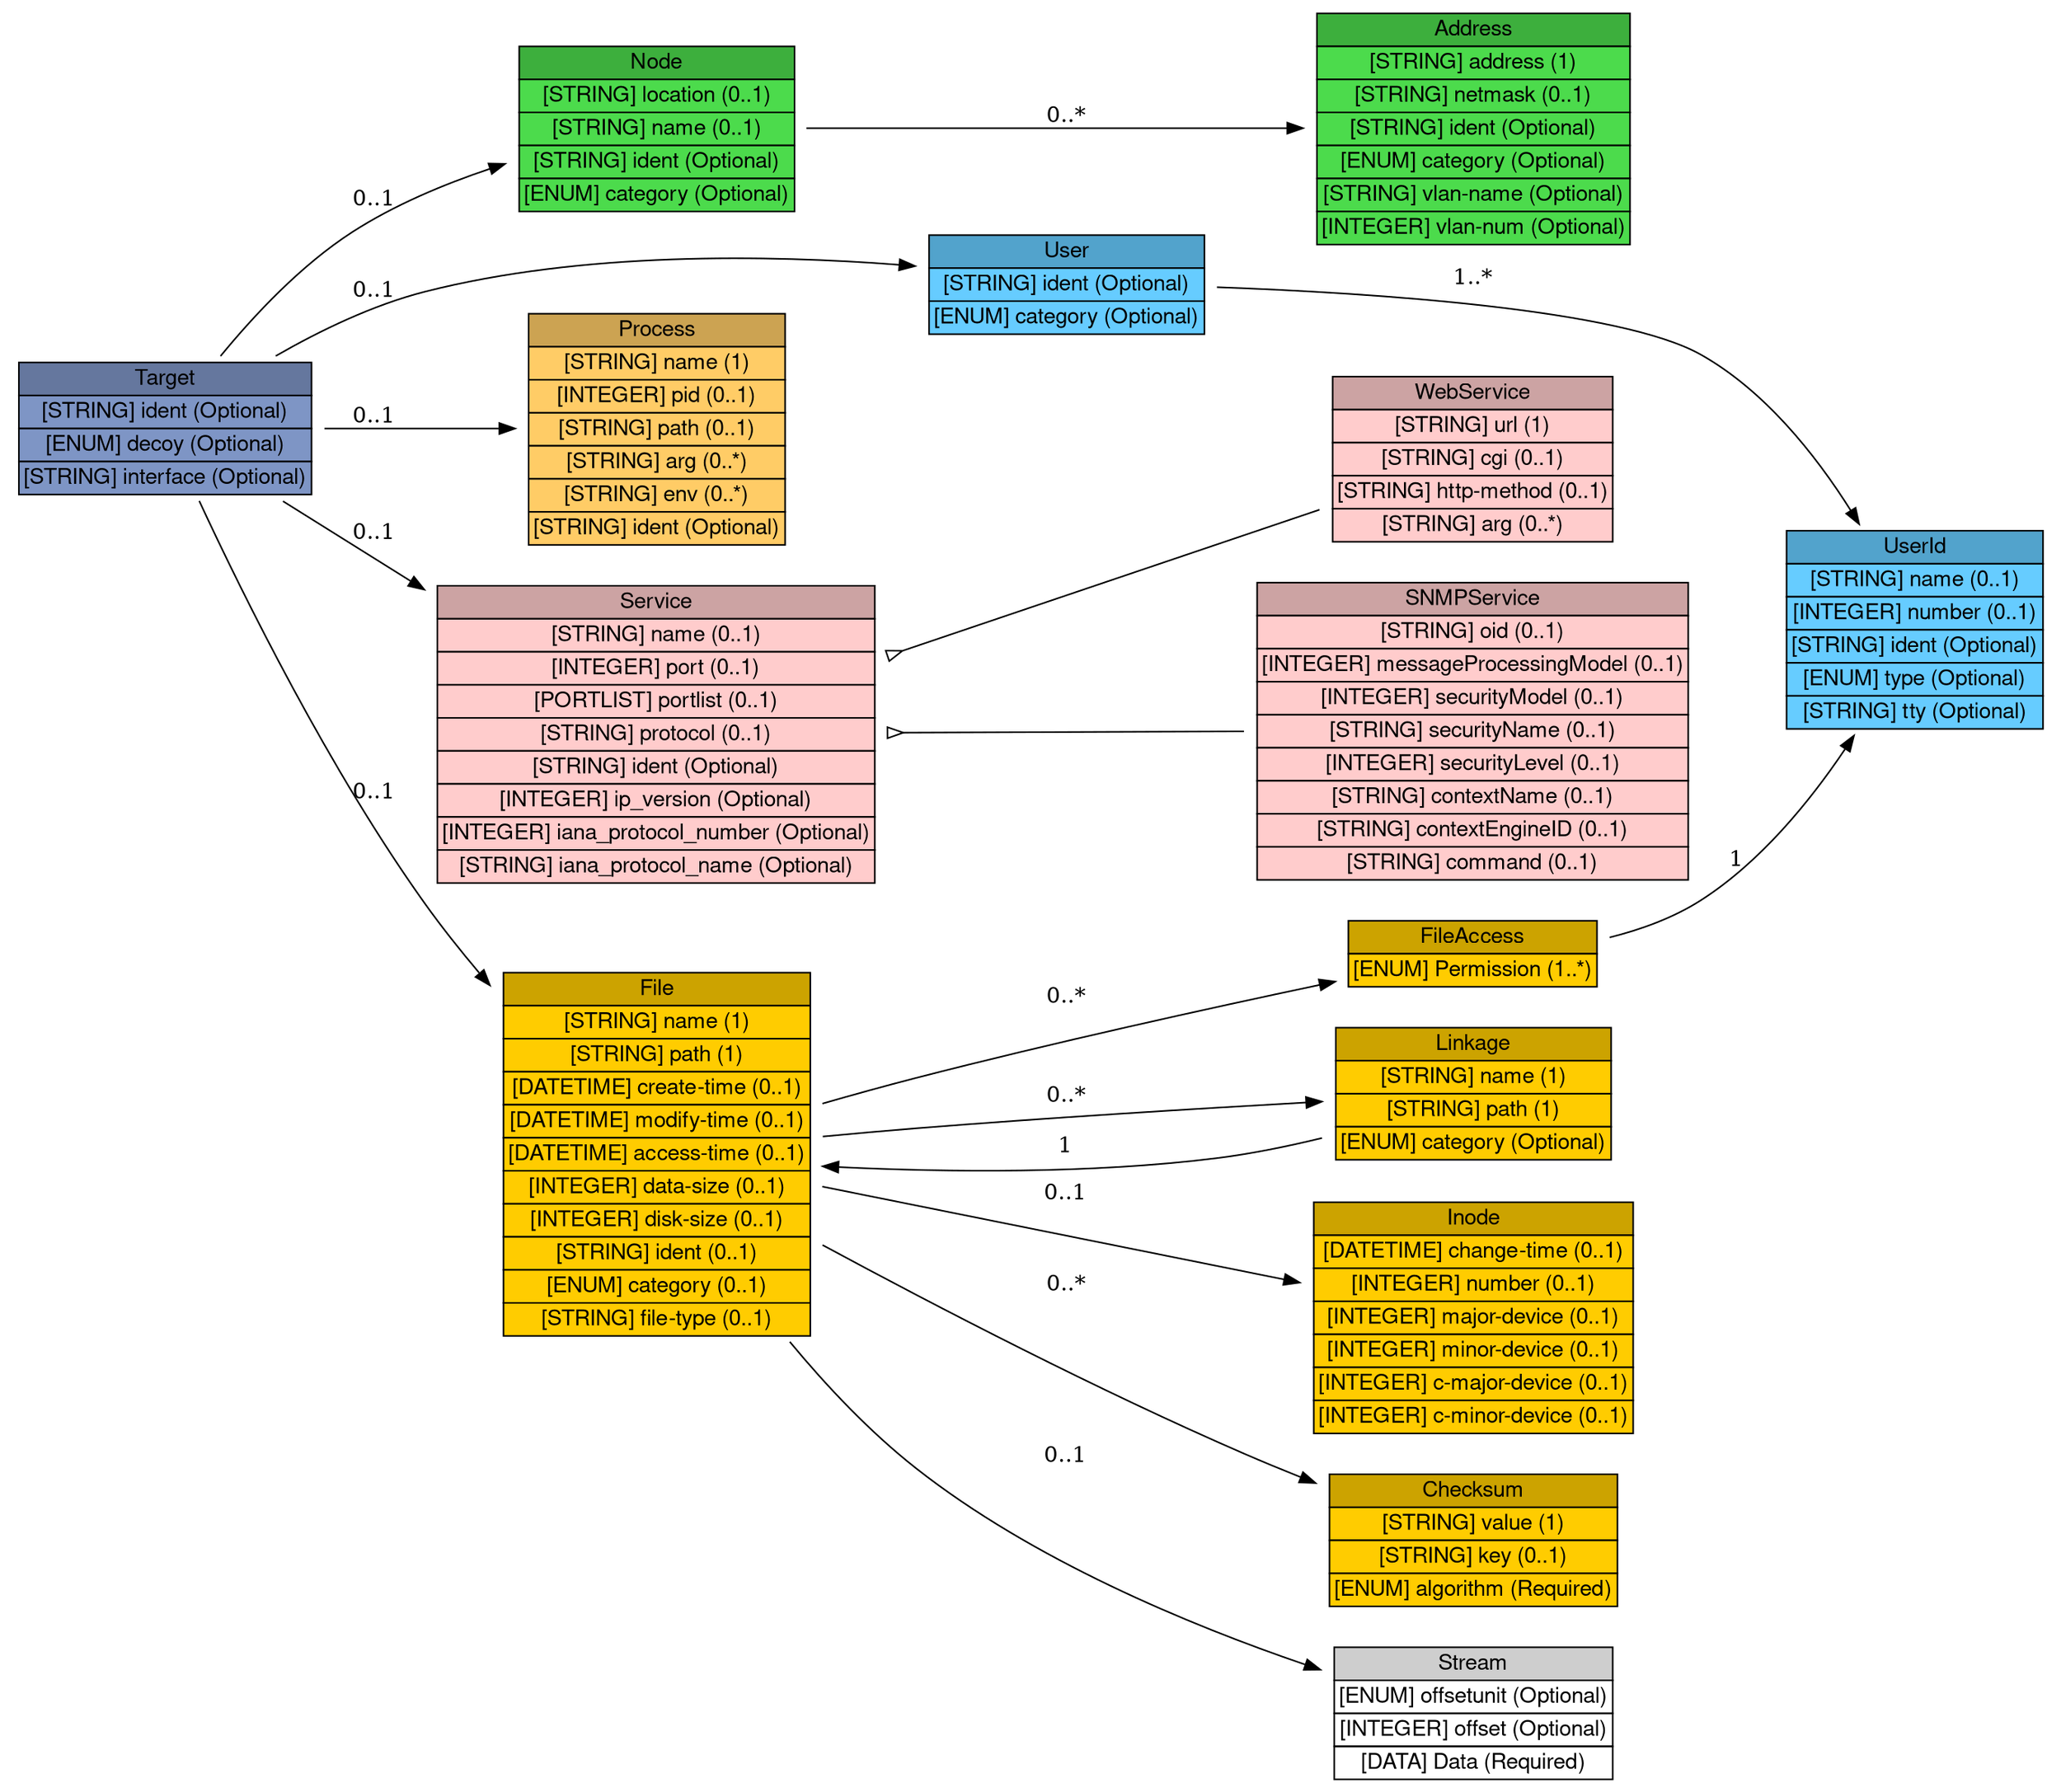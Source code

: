 digraph Target {
	graph [bb="0,0,1290,1131.5",
		rankdir=LR
	];
	node [label="\N"];
	Target	 [height=1.2778,
		label=<<table BORDER="0" CELLBORDER="1" CELLSPACING="0"> <tr> <td BGCOLOR="#65779e" HREF="/idmef_parser/IDMEFv2/Target.html" TITLE="The Target class contains information about the possible target(s) of the event(s) that generated an alert. An event may have more than one target (e.g., in the case of a port sweep). "><FONT FACE="Nimbus Sans L">Target</FONT></td> </tr>" %<tr><td BGCOLOR="#7e95c5"  HREF="/idmef_parser/IDMEFv2/Target.html" TITLE="A unique identifier for this target, see Section 3.2.9."><FONT FACE="Nimbus Sans L">[STRING] ident (Optional)</FONT></td></tr>%<tr><td BGCOLOR="#7e95c5"  HREF="/idmef_parser/IDMEFv2/Target.html" TITLE="An indication of whether the target is, as far as the analyzer can determine, a decoy.  The permitted values for this attribute are shown below.  The default value is &quot;unknown&quot;.  (See also Section 10.)"><FONT FACE="Nimbus Sans L">[ENUM] decoy (Optional)</FONT></td></tr>%<tr><td BGCOLOR="#7e95c5"  HREF="/idmef_parser/IDMEFv2/Target.html" TITLE="May be used by a network-based analyzer with multiple interfaces to indicate which interface this target was seen on."><FONT FACE="Nimbus Sans L">[STRING] interface (Optional)</FONT></td></tr>%</table>>,
		pos="100,863",
		shape=plaintext,
		width=2.7778];
	"Node"	 [height=1.5694,
		label=<<table BORDER="0" CELLBORDER="1" CELLSPACING="0"> <tr> <td BGCOLOR="#3daf3d" HREF="/idmef_parser/IDMEFv2/Node.html" TITLE="The Node class is used to identify hosts and other network devices (routers, switches, etc.). "><FONT FACE="Nimbus Sans L">Node</FONT></td> </tr>" %<tr><td BGCOLOR="#4cdb4c"  HREF="/idmef_parser/IDMEFv2/Node.html" TITLE="The location of the equipment."><FONT FACE="Nimbus Sans L">[STRING] location (0..1)</FONT></td></tr>%<tr><td BGCOLOR="#4cdb4c"  HREF="/idmef_parser/IDMEFv2/Node.html" TITLE="The name of the equipment.  This information MUST be provided if no Address information is given."><FONT FACE="Nimbus Sans L">[STRING] name (0..1)</FONT></td></tr>%<tr><td BGCOLOR="#4cdb4c"  HREF="/idmef_parser/IDMEFv2/Node.html" TITLE="A unique identifier for the node; see Section 3.2.9."><FONT FACE="Nimbus Sans L">[STRING] ident (Optional)</FONT></td></tr>%<tr><td BGCOLOR="#4cdb4c"  HREF="/idmef_parser/IDMEFv2/Node.html" TITLE="The &quot;domain&quot; from which the name information was obtained, if relevant.  The permitted values for this attribute are shown in the table below.  The default value is &quot;unknown&quot;. (See also Section 10 for extensions to the table.)"><FONT FACE="Nimbus Sans L">[ENUM] category (Optional)</FONT></td></tr>%</table>>,
		pos="405.5,1054",
		shape=plaintext,
		width=2.6389];
	Target -> "Node"	 [label="0..1",
		lp="229.5,1005.5",
		pos="e,310.36,1030.2 134.48,909.28 156.01,935.44 185.72,967.02 218,988 243.09,1004.3 272.69,1017.1 300.87,1027"];
	User	 [height=0.98611,
		label=<<table BORDER="0" CELLBORDER="1" CELLSPACING="0"> <tr> <td BGCOLOR="#52a3cc" HREF="/idmef_parser/IDMEFv2/User.html" TITLE="The User class is used to describe users. It is primarily used as a &quot;container&quot; class for the UserId aggregate class, as shown in Figure 16. "><FONT FACE="Nimbus Sans L">User</FONT></td> </tr>" %<tr><td BGCOLOR="#66CCFF"  HREF="/idmef_parser/IDMEFv2/User.html" TITLE="A unique identifier for the user; see Section 3.2.9."><FONT FACE="Nimbus Sans L">[STRING] ident (Optional)</FONT></td></tr>%<tr><td BGCOLOR="#66CCFF"  HREF="/idmef_parser/IDMEFv2/User.html" TITLE="The type of user represented.  The permitted values for this attribute are shown below.  The default value is &quot;unknown&quot;. (See also Section 10.)"><FONT FACE="Nimbus Sans L">[ENUM] category (Optional)</FONT></td></tr>%</table>>,
		pos="665,955",
		shape=plaintext,
		width=2.6389];
	Target -> User	 [label="0..1",
		lp="229.5,950.5",
		pos="e,569.74,966.65 166.95,909.12 194.24,925.32 226.89,941.58 259,950 358.49,976.09 476.47,974.07 559.53,967.5"];
	Process	 [height=2.1528,
		label=<<table BORDER="0" CELLBORDER="1" CELLSPACING="0"> <tr> <td BGCOLOR="#cca352" HREF="/idmef_parser/IDMEFv2/Process.html" TITLE="The Process class is used to describe processes being executed on sources, targets, and analyzers. "><FONT FACE="Nimbus Sans L">Process</FONT></td> </tr>" %<tr><td BGCOLOR="#FFCC66"  HREF="/idmef_parser/IDMEFv2/Process.html" TITLE="The name of the program being executed. This is a short name; path and argument information are provided elsewhere."><FONT FACE="Nimbus Sans L">[STRING] name (1)</FONT></td></tr>%<tr><td BGCOLOR="#FFCC66"  HREF="/idmef_parser/IDMEFv2/Process.html" TITLE="The process identifier of the process."><FONT FACE="Nimbus Sans L">[INTEGER] pid (0..1)</FONT></td></tr>%<tr><td BGCOLOR="#FFCC66"  HREF="/idmef_parser/IDMEFv2/Process.html" TITLE="The full path of the program being executed."><FONT FACE="Nimbus Sans L">[STRING] path (0..1)</FONT></td></tr>%<tr><td BGCOLOR="#FFCC66"  HREF="/idmef_parser/IDMEFv2/Process.html" TITLE="A command-line argument to the program. Multiple arguments may be specified (they are assumed to have occurred in the same order they are provided) with multiple uses of arg."><FONT FACE="Nimbus Sans L">[STRING] arg (0..*)</FONT></td></tr>%<tr><td BGCOLOR="#FFCC66"  HREF="/idmef_parser/IDMEFv2/Process.html" TITLE="An environment string associated with the process; generally of the format &quot;VARIABLE=value&quot;.  Multiple environment strings may be specified with multiple uses of env."><FONT FACE="Nimbus Sans L">[STRING] env (0..*)</FONT></td></tr>%<tr><td BGCOLOR="#FFCC66"  HREF="/idmef_parser/IDMEFv2/Process.html" TITLE="A unique identifier for the process; see Section 3.2.9."><FONT FACE="Nimbus Sans L">[STRING] ident (Optional)</FONT></td></tr>%</table>>,
		pos="405.5,863",
		shape=plaintext,
		width=2.4722];
	Target -> Process	 [label="0..1",
		lp="229.5,870.5",
		pos="e,316.32,863 200.03,863 234.02,863 271.97,863 305.92,863"];
	Service	 [height=2.7361,
		label=<<table BORDER="0" CELLBORDER="1" CELLSPACING="0"> <tr> <td BGCOLOR="#cca3a3" HREF="/idmef_parser/IDMEFv2/Service.html" TITLE="The Service class describes network services on sources and targets. It can identify services by name, port, and protocol. When Service occurs as an aggregate class of Source, it is understood that the service is one from which activity of interest is originating; and that the service is &quot;attached&quot; to the Node, Process, and User information also contained in Source. Likewise, when Service occurs as an aggregate class of Target, it is understood that the service is one to which activity of interest is being directed; and that the service is &quot;attached&quot; to the Node, Process, and User information also contained in Target. If Service occurs in both Source and Target, then information in both locations should be the same. If information is the same in both locations and implementers wish to carry it in only one location, they should specify it as an aggregate of the Target class. "><FONT FACE="Nimbus Sans L">Service</FONT></td> </tr>" %<tr><td BGCOLOR="#FFCCCC"  HREF="/idmef_parser/IDMEFv2/Service.html" TITLE="The name of the service.  Whenever possible, the name from the IANA list of well-known ports SHOULD be used."><FONT FACE="Nimbus Sans L">[STRING] name (0..1)</FONT></td></tr>%<tr><td BGCOLOR="#FFCCCC"  HREF="/idmef_parser/IDMEFv2/Service.html" TITLE="The port number being used."><FONT FACE="Nimbus Sans L">[INTEGER] port (0..1)</FONT></td></tr>%<tr><td BGCOLOR="#FFCCCC"  HREF="/idmef_parser/IDMEFv2/Service.html" TITLE="A list of port numbers being used; see Section 3.2.8 for formatting rules.  If a portlist is given, the iana_protocol_number and iana_protocol_name MUST apply to all the elements of the list."><FONT FACE="Nimbus Sans L">[PORTLIST] portlist (0..1)</FONT></td></tr>%<tr><td BGCOLOR="#FFCCCC"  HREF="/idmef_parser/IDMEFv2/Service.html" TITLE="Additional information about the protocol being used.  The intent of the protocol field is to carry additional information related to the protocol being used when the &lt;Service&gt; attributes iana_protocol_number or/and iana_protocol_name are filed."><FONT FACE="Nimbus Sans L">[STRING] protocol (0..1)</FONT></td></tr>%<tr><td BGCOLOR="#FFCCCC"  HREF="/idmef_parser/IDMEFv2/Service.html" TITLE="A unique identifier for the service; see Section 3.2.9."><FONT FACE="Nimbus Sans L">[STRING] ident (Optional)</FONT></td></tr>%<tr><td BGCOLOR="#FFCCCC"  HREF="/idmef_parser/IDMEFv2/Service.html" TITLE="The IP version number."><FONT FACE="Nimbus Sans L">[INTEGER] ip_version (Optional)</FONT></td></tr>%<tr><td BGCOLOR="#FFCCCC"  HREF="/idmef_parser/IDMEFv2/Service.html" TITLE="The IANA protocol number."><FONT FACE="Nimbus Sans L">[INTEGER] iana_protocol_number (Optional)</FONT></td></tr>%<tr><td BGCOLOR="#FFCCCC"  HREF="/idmef_parser/IDMEFv2/Service.html" TITLE="The IANA protocol name."><FONT FACE="Nimbus Sans L">[STRING] iana_protocol_name (Optional)</FONT></td></tr>%</table>>,
		pos="405.5,669",
		shape=plaintext,
		width=4.0694];
	Target -> Service	 [label="0..1",
		lp="229.5,790.5",
		pos="e,258.87,762.11 172.79,816.78 196.2,801.91 223.1,784.83 250.11,767.68"];
	File	 [height=3.3194,
		label=<<table BORDER="0" CELLBORDER="1" CELLSPACING="0"> <tr> <td BGCOLOR="#cca300" HREF="/idmef_parser/IDMEFv2/File.html" TITLE="The File class provides specific information about a file or other file-like object that has been created, deleted, or modified on the target. The description can provide either the file settings prior to the event or the file settings at the time of the event, as specified using the &quot;category&quot; attribute. "><FONT FACE="Nimbus Sans L">File</FONT></td> </tr>" %<tr><td BGCOLOR="#FFCC00"  HREF="/idmef_parser/IDMEFv2/File.html" TITLE="The name of the file to which the alert applies, not including the path to the file."><FONT FACE="Nimbus Sans L">[STRING] name (1)</FONT></td></tr>%<tr><td BGCOLOR="#FFCC00"  HREF="/idmef_parser/IDMEFv2/File.html" TITLE="The full path to the file, including the name.  The path name should be represented in as &quot;universal&quot; a manner as possible, to facilitate processing of the alert."><FONT FACE="Nimbus Sans L">[STRING] path (1)</FONT></td></tr>%<tr><td BGCOLOR="#FFCC00"  HREF="/idmef_parser/IDMEFv2/File.html" TITLE="Time the file was created.  Note that this is *not* the Unix &quot;st_ctime&quot; file attribute (which is not file creation time).  The Unix &quot;st_ctime&quot; attribute is contained in the &quot;Inode&quot; class."><FONT FACE="Nimbus Sans L">[DATETIME] create-time (0..1)</FONT></td></tr>%<tr><td BGCOLOR="#FFCC00"  HREF="/idmef_parser/IDMEFv2/File.html" TITLE="Time the file was last modified."><FONT FACE="Nimbus Sans L">[DATETIME] modify-time (0..1)</FONT></td></tr>%<tr><td BGCOLOR="#FFCC00"  HREF="/idmef_parser/IDMEFv2/File.html" TITLE="Time the file was last accessed."><FONT FACE="Nimbus Sans L">[DATETIME] access-time (0..1)</FONT></td></tr>%<tr><td BGCOLOR="#FFCC00"  HREF="/idmef_parser/IDMEFv2/File.html" TITLE="The size of the data, in bytes.  Typically what is meant when referring to file size.  On Unix UFS file systems, this value corresponds to stat.st_size.  On Windows NTFS, this value corresponds to Valid Data Length (VDL)."><FONT FACE="Nimbus Sans L">[INTEGER] data-size (0..1)</FONT></td></tr>%<tr><td BGCOLOR="#FFCC00"  HREF="/idmef_parser/IDMEFv2/File.html" TITLE="The physical space on disk consumed by the file, in bytes.  On Unix UFS file systems, this value corresponds to 512 * stat.st_blocks.  On Windows NTFS, this value corresponds to End of File (EOF)."><FONT FACE="Nimbus Sans L">[INTEGER] disk-size (0..1)</FONT></td></tr>%<tr><td BGCOLOR="#FFCC00"  HREF="/idmef_parser/IDMEFv2/File.html" TITLE="A unique identifier for this file; see Section 3.2.9."><FONT FACE="Nimbus Sans L">[STRING] ident (0..1)</FONT></td></tr>%<tr><td BGCOLOR="#FFCC00"  HREF="/idmef_parser/IDMEFv2/File.html" TITLE="The type of file system the file resides on.  This attribute governs how path names and other attributes are interpreted."><FONT FACE="Nimbus Sans L">[ENUM] category (0..1)</FONT></td></tr>%<tr><td BGCOLOR="#FFCC00"  HREF="/idmef_parser/IDMEFv2/File.html" TITLE="The type of file, as a mime-type."><FONT FACE="Nimbus Sans L">[STRING] file-type (0..1)</FONT></td></tr>%</table>>,
		pos="405.5,402",
		shape=plaintext,
		width=2.9028];
	Target -> File	 [label="0..1",
		lp="229.5,631.5",
		pos="e,300.68,508.29 119.72,816.87 146.86,755.74 199.21,645.72 259,561 269.69,545.85 281.71,530.63 294.14,515.93"];
	Address	 [height=2.1528,
		label=<<table BORDER="0" CELLBORDER="1" CELLSPACING="0"> <tr> <td BGCOLOR="#3daf3d" HREF="/idmef_parser/IDMEFv2/Address.html" TITLE="The Address class is used to represent network, hardware, and application addresses. "><FONT FACE="Nimbus Sans L">Address</FONT></td> </tr>" %<tr><td BGCOLOR="#4cdb4c"  HREF="/idmef_parser/IDMEFv2/Address.html" TITLE="The address information.  The format of this data is governed by the category attribute."><FONT FACE="Nimbus Sans L">[STRING] address (1)</FONT></td></tr>%<tr><td BGCOLOR="#4cdb4c"  HREF="/idmef_parser/IDMEFv2/Address.html" TITLE="The network mask for the address, if appropriate."><FONT FACE="Nimbus Sans L">[STRING] netmask (0..1)</FONT></td></tr>%<tr><td BGCOLOR="#4cdb4c"  HREF="/idmef_parser/IDMEFv2/Address.html" TITLE="A unique identifier for the address; see Section 3.2.9."><FONT FACE="Nimbus Sans L">[STRING] ident (Optional)</FONT></td></tr>%<tr><td BGCOLOR="#4cdb4c"  HREF="/idmef_parser/IDMEFv2/Address.html" TITLE="The type of address represented.  The permitted values for this attribute are shown below.  The default value is &quot;unknown&quot;.  (See also Section 10.)"><FONT FACE="Nimbus Sans L">[ENUM] category (Optional)</FONT></td></tr>%<tr><td BGCOLOR="#4cdb4c"  HREF="/idmef_parser/IDMEFv2/Address.html" TITLE="The name of the Virtual LAN to which the address belongs."><FONT FACE="Nimbus Sans L">[STRING] vlan-name (Optional)</FONT></td></tr>%<tr><td BGCOLOR="#4cdb4c"  HREF="/idmef_parser/IDMEFv2/Address.html" TITLE="The number of the Virtual LAN to which the address belongs."><FONT FACE="Nimbus Sans L">[INTEGER] vlan-num (Optional)</FONT></td></tr>%</table>>,
		pos="923,1054",
		shape=plaintext,
		width=2.9861];
	"Node" -> Address	 [label="0..*",
		lp="665,1061.5",
		pos="e,815.4,1054 500.72,1054 586.54,1054 713.02,1054 805.18,1054"];
	UserId	 [height=1.8611,
		label=<<table BORDER="0" CELLBORDER="1" CELLSPACING="0"> <tr> <td BGCOLOR="#52a3cc" HREF="/idmef_parser/IDMEFv2/UserId.html" TITLE="The UserId class provides specific information about a user. More than one UserId can be used within the User class to indicate attempts to transition from one user to another, or to provide complete information about a user&#39;s (or process&#39;) privileges. "><FONT FACE="Nimbus Sans L">UserId</FONT></td> </tr>" %<tr><td BGCOLOR="#66CCFF"  HREF="/idmef_parser/IDMEFv2/UserId.html" TITLE="A user or group name."><FONT FACE="Nimbus Sans L">[STRING] name (0..1)</FONT></td></tr>%<tr><td BGCOLOR="#66CCFF"  HREF="/idmef_parser/IDMEFv2/UserId.html" TITLE="A user or group number."><FONT FACE="Nimbus Sans L">[INTEGER] number (0..1)</FONT></td></tr>%<tr><td BGCOLOR="#66CCFF"  HREF="/idmef_parser/IDMEFv2/UserId.html" TITLE="A unique identifier for the user id, see Section 3.2.9."><FONT FACE="Nimbus Sans L">[STRING] ident (Optional)</FONT></td></tr>%<tr><td BGCOLOR="#66CCFF"  HREF="/idmef_parser/IDMEFv2/UserId.html" TITLE="The type of user information represented.  The permitted values for this attribute are shown below.  The default value is &quot;original-user&quot;.  (See also Section 10.)"><FONT FACE="Nimbus Sans L">[ENUM] type (Optional)</FONT></td></tr>%<tr><td BGCOLOR="#66CCFF"  HREF="/idmef_parser/IDMEFv2/UserId.html" TITLE="The tty the user is using."><FONT FACE="Nimbus Sans L">[STRING] tty (Optional)</FONT></td></tr>%</table>>,
		pos="1201,735",
		shape=plaintext,
		width=2.4722];
	User -> UserId	 [label="1..*",
		lp="923,958.5",
		pos="e,1167.7,802.22 760.1,952.93 862.35,949.23 1017.1,938.88 1068,910 1108.1,887.25 1140,847 1162.5,810.83"];
	WebService	 [height=1.5694,
		label=<<table BORDER="0" CELLBORDER="1" CELLSPACING="0"> <tr> <td BGCOLOR="#cca3a3" HREF="/idmef_parser/IDMEFv2/WebService.html" TITLE="The WebService class carries additional information related to web traffic. "><FONT FACE="Nimbus Sans L">WebService</FONT></td> </tr>" %<tr><td BGCOLOR="#FFCCCC"  HREF="/idmef_parser/IDMEFv2/WebService.html" TITLE="The URL in the request."><FONT FACE="Nimbus Sans L">[STRING] url (1)</FONT></td></tr>%<tr><td BGCOLOR="#FFCCCC"  HREF="/idmef_parser/IDMEFv2/WebService.html" TITLE="The CGI script in the request, without arguments."><FONT FACE="Nimbus Sans L">[STRING] cgi (0..1)</FONT></td></tr>%<tr><td BGCOLOR="#FFCCCC"  HREF="/idmef_parser/IDMEFv2/WebService.html" TITLE="The HTTP method (PUT, GET) used in the request."><FONT FACE="Nimbus Sans L">[STRING] http-method (0..1)</FONT></td></tr>%<tr><td BGCOLOR="#FFCCCC"  HREF="/idmef_parser/IDMEFv2/WebService.html" TITLE="The arguments to the CGI script."><FONT FACE="Nimbus Sans L">[STRING] arg (0..*)</FONT></td></tr>%</table>>,
		pos="923,844",
		shape=plaintext,
		width=2.6806];
	Service -> WebService	 [arrowtail=invempty,
		dir=back,
		pos="s,552.06,718.56 561.67,721.81 647.78,750.93 751.98,786.17 826.31,811.3"];
	SNMPService	 [height=2.7361,
		label=<<table BORDER="0" CELLBORDER="1" CELLSPACING="0"> <tr> <td BGCOLOR="#cca3a3" HREF="/idmef_parser/IDMEFv2/SNMPService.html" TITLE="The SNMPService class carries additional information related to SNMP traffic. The aggregate classes composing SNMPService must be interpreted as described in RFC 3411 [15] and RFC 3584 [16]. "><FONT FACE="Nimbus Sans L">SNMPService</FONT></td> </tr>" %<tr><td BGCOLOR="#FFCCCC"  HREF="/idmef_parser/IDMEFv2/SNMPService.html" TITLE="The object identifier in the request."><FONT FACE="Nimbus Sans L">[STRING] oid (0..1)</FONT></td></tr>%<tr><td BGCOLOR="#FFCCCC"  HREF="/idmef_parser/IDMEFv2/SNMPService.html" TITLE="The SNMP version, typically 0 for SNMPv1, 1 for SNMPv2c, 2 for SNMPv2u and SNMPv2*, and 3 for SNMPv3; see RFC 3411 [15] Section 5 for appropriate values."><FONT FACE="Nimbus Sans L">[INTEGER] messageProcessingModel (0..1)</FONT></td></tr>%<tr><td BGCOLOR="#FFCCCC"  HREF="/idmef_parser/IDMEFv2/SNMPService.html" TITLE="The identification of the security model in use, typically 0 for any, 1 for SNMPv1, 2 for SNMPv2c, and 3 for USM; see RFC 3411 [15] Section 5 for appropriate values."><FONT FACE="Nimbus Sans L">[INTEGER] securityModel (0..1)</FONT></td></tr>%<tr><td BGCOLOR="#FFCCCC"  HREF="/idmef_parser/IDMEFv2/SNMPService.html" TITLE="The object&#39;s security name; see RFC 3411 [15] Section 3.2.2."><FONT FACE="Nimbus Sans L">[STRING] securityName (0..1)</FONT></td></tr>%<tr><td BGCOLOR="#FFCCCC"  HREF="/idmef_parser/IDMEFv2/SNMPService.html" TITLE="The security level of the SNMP request; see RFC 3411 [15] Section 3.4.3."><FONT FACE="Nimbus Sans L">[INTEGER] securityLevel (0..1)</FONT></td></tr>%<tr><td BGCOLOR="#FFCCCC"  HREF="/idmef_parser/IDMEFv2/SNMPService.html" TITLE="The object&#39;s context name; see RFC 3411 [15] Section 3.3.3."><FONT FACE="Nimbus Sans L">[STRING] contextName (0..1)</FONT></td></tr>%<tr><td BGCOLOR="#FFCCCC"  HREF="/idmef_parser/IDMEFv2/SNMPService.html" TITLE="The object&#39;s context engine identifier; see RFC 3411 [15] Section 3.3.2."><FONT FACE="Nimbus Sans L">[STRING] contextEngineID (0..1)</FONT></td></tr>%<tr><td BGCOLOR="#FFCCCC"  HREF="/idmef_parser/IDMEFv2/SNMPService.html" TITLE="The command sent to the SNMP server (GET, SET, etc.)."><FONT FACE="Nimbus Sans L">[STRING] command (0..1)</FONT></td></tr>%</table>>,
		pos="923,671",
		shape=plaintext,
		width=4.0278];
	Service -> SNMPService	 [arrowtail=invempty,
		dir=back,
		pos="s,552.06,669.57 562.09,669.61 630.64,669.87 710.58,670.18 777.77,670.44"];
	FileAccess	 [height=0.69444,
		label=<<table BORDER="0" CELLBORDER="1" CELLSPACING="0"> <tr> <td BGCOLOR="#cca300" HREF="/idmef_parser/IDMEFv2/FileAccess.html" TITLE="The FileAccess class represents the access permissions on a file. The representation is intended to be useful across operating systems. "><FONT FACE="Nimbus Sans L">FileAccess</FONT></td> </tr>" %<tr><td BGCOLOR="#FFCC00"  HREF="/idmef_parser/IDMEFv2/FileAccess.html" TITLE="Level of access allowed.  The permitted values are shown below.  There is no default value.  (See also Section 10.)"><FONT FACE="Nimbus Sans L">[ENUM] Permission (1..*)</FONT></td></tr>%</table>>,
		pos="923,529",
		shape=plaintext,
		width=2.4028];
	File -> FileAccess	 [label="0..*",
		lp="665,501.5",
		pos="e,836.31,511.21 510.09,433.6 529.93,439.29 550.55,444.99 570,450 656.26,472.21 755.29,494.06 826.46,509.13"];
	Linkage	 [height=1.2778,
		label=<<table BORDER="0" CELLBORDER="1" CELLSPACING="0"> <tr> <td BGCOLOR="#cca300" HREF="/idmef_parser/IDMEFv2/Linkage.html" TITLE="The Linkage class represents file system connections between the file described in the &lt;File&gt; element and other objects in the file system. For example, if the &lt;File&gt; element is a symbolic link or shortcut, then the &lt;Linkage&gt; element should contain the name of the object the link points to. Further information can be provided about the object in the &lt;Linkage&gt; element with another &lt;File&gt; element, if appropriate. "><FONT FACE="Nimbus Sans L">Linkage</FONT></td> </tr>" %<tr><td BGCOLOR="#FFCC00"  HREF="/idmef_parser/IDMEFv2/Linkage.html" TITLE="The name of the file system object, not including the path."><FONT FACE="Nimbus Sans L">[STRING] name (1)</FONT></td></tr>%<tr><td BGCOLOR="#FFCC00"  HREF="/idmef_parser/IDMEFv2/Linkage.html" TITLE="The full path to the file system object, including the name.  The path name should be represented in as &quot;universal&quot; a manner as possible, to facilitate processing of the alert."><FONT FACE="Nimbus Sans L">[STRING] path (1)</FONT></td></tr>%<tr><td BGCOLOR="#FFCC00"  HREF="/idmef_parser/IDMEFv2/Linkage.html" TITLE="Section 10.)"><FONT FACE="Nimbus Sans L">[ENUM] category (Optional)</FONT></td></tr>%</table>>,
		pos="923,440",
		shape=plaintext,
		width=2.6389];
	File -> Linkage	 [label="0..*",
		lp="665,438.5",
		pos="e,827.8,434.96 510.32,412.74 530.13,414.62 550.69,416.46 570,418 653.13,424.63 747.42,430.42 817.62,434.39"];
	Inode	 [height=2.1528,
		label=<<table BORDER="0" CELLBORDER="1" CELLSPACING="0"> <tr> <td BGCOLOR="#cca300" HREF="/idmef_parser/IDMEFv2/Inode.html" TITLE="The Inode class is used to represent the additional information contained in a Unix file system i-node. "><FONT FACE="Nimbus Sans L">Inode</FONT></td> </tr>" %<tr><td BGCOLOR="#FFCC00"  HREF="/idmef_parser/IDMEFv2/Inode.html" TITLE="The time of the last inode change, given by the st_ctime element of &quot;struct stat&quot;."><FONT FACE="Nimbus Sans L">[DATETIME] change-time (0..1)</FONT></td></tr>%<tr><td BGCOLOR="#FFCC00"  HREF="/idmef_parser/IDMEFv2/Inode.html" TITLE="The inode number."><FONT FACE="Nimbus Sans L">[INTEGER] number (0..1)</FONT></td></tr>%<tr><td BGCOLOR="#FFCC00"  HREF="/idmef_parser/IDMEFv2/Inode.html" TITLE="The major device number of the device the file resides on."><FONT FACE="Nimbus Sans L">[INTEGER] major-device (0..1)</FONT></td></tr>%<tr><td BGCOLOR="#FFCC00"  HREF="/idmef_parser/IDMEFv2/Inode.html" TITLE="The minor device number of the device the file resides on."><FONT FACE="Nimbus Sans L">[INTEGER] minor-device (0..1)</FONT></td></tr>%<tr><td BGCOLOR="#FFCC00"  HREF="/idmef_parser/IDMEFv2/Inode.html" TITLE="The major device of the file itself, if it is a character special device."><FONT FACE="Nimbus Sans L">[INTEGER] c-major-device (0..1)</FONT></td></tr>%<tr><td BGCOLOR="#FFCC00"  HREF="/idmef_parser/IDMEFv2/Inode.html" TITLE="The minor device of the file itself, if it is a character special device."><FONT FACE="Nimbus Sans L">[INTEGER] c-minor-device (0..1)</FONT></td></tr>%</table>>,
		pos="923,298",
		shape=plaintext,
		width=3.0278];
	File -> Inode	 [label="0..1",
		lp="665,376.5",
		pos="e,813.97,319.91 510.22,380.95 595.34,363.85 715.42,339.72 804.13,321.89"];
	Checksum	 [height=1.2778,
		label=<<table BORDER="0" CELLBORDER="1" CELLSPACING="0"> <tr> <td BGCOLOR="#cca300" HREF="/idmef_parser/IDMEFv2/Checksum.html" TITLE="The Checksum class represents checksum information associated with the file. This checksum information can be provided by file integrity checkers, among others. "><FONT FACE="Nimbus Sans L">Checksum</FONT></td> </tr>" %<tr><td BGCOLOR="#FFCC00"  HREF="/idmef_parser/IDMEFv2/Checksum.html" TITLE="The value of the checksum."><FONT FACE="Nimbus Sans L">[STRING] value (1)</FONT></td></tr>%<tr><td BGCOLOR="#FFCC00"  HREF="/idmef_parser/IDMEFv2/Checksum.html" TITLE="The key to the checksum, if appropriate."><FONT FACE="Nimbus Sans L">[STRING] key (0..1)</FONT></td></tr>%<tr><td BGCOLOR="#FFCC00"  HREF="/idmef_parser/IDMEFv2/Checksum.html" TITLE="default value.  (See also Section 10.)"><FONT FACE="Nimbus Sans L">[ENUM] algorithm (Required)</FONT></td></tr>%</table>>,
		pos="923,156",
		shape=plaintext,
		width=2.75];
	File -> Checksum	 [label="0..*",
		lp="665,318.5",
		pos="e,823.83,192.2 510.12,343.75 583.83,303.86 685.49,251.12 778,211 789.71,205.92 802.06,200.84 814.4,195.92"];
	Stream	 [height=1.2778,
		label=<<table BORDER="0" CELLBORDER="1" CELLSPACING="0"> <tr> <td BGCOLOR="#CECECE" HREF="/idmef_parser/IDMEFv2/Stream.html" TITLE="The Stram class contains specific information about the content of a file"><FONT FACE="Nimbus Sans L">Stream</FONT></td> </tr>" %<tr><td  HREF="/idmef_parser/IDMEFv2/Stream.html" TITLE=""><FONT FACE="Nimbus Sans L">[ENUM] offsetunit (Optional)</FONT></td></tr>%<tr><td  HREF="/idmef_parser/IDMEFv2/Stream.html" TITLE="Amount of units (determined by the offsetunit attribute) to seek into the File"><FONT FACE="Nimbus Sans L">[INTEGER] offset (Optional)</FONT></td></tr>%<tr><td  HREF="/idmef_parser/IDMEFv2/Stream.html" TITLE="Content of the file"><FONT FACE="Nimbus Sans L">[DATA] Data (Required)</FONT></td></tr>%</table>>,
		pos="923,46",
		shape=plaintext,
		width=2.6806];
	File -> Stream	 [label="0..1",
		lp="665,209.5",
		pos="e,826.43,73.995 489.83,282.29 513.59,253.71 540.95,224.88 570,202 643.67,143.96 742.3,102.76 816.58,77.326"];
	FileAccess -> UserId	 [label=1,
		lp="1090,588.5",
		pos="e,1164.4,667.74 1009.7,539.25 1029.9,544.3 1050.6,551.81 1068,563 1105.2,586.9 1136.2,624.92 1158.8,659.14"];
	Linkage -> File	 [label=1,
		lp="665,410.5",
		pos="e,510.17,396.27 827.93,414.72 805.79,409.87 782.2,405.52 760,403 680.29,393.95 589.86,393.86 520.28,395.95"];
}
